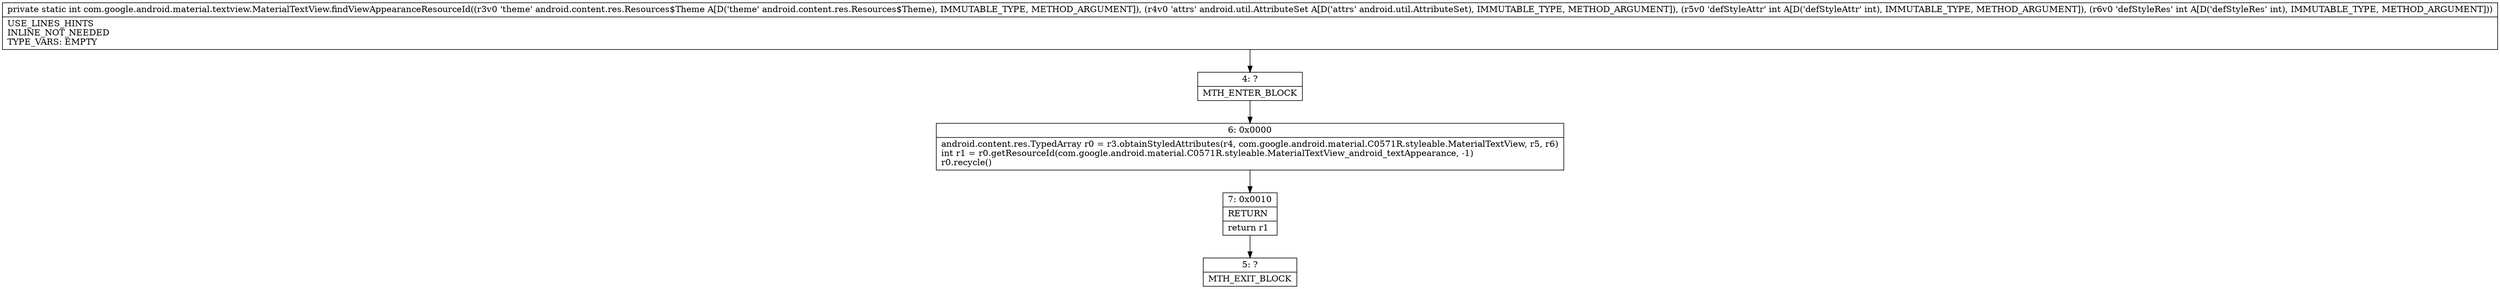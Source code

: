 digraph "CFG forcom.google.android.material.textview.MaterialTextView.findViewAppearanceResourceId(Landroid\/content\/res\/Resources$Theme;Landroid\/util\/AttributeSet;II)I" {
Node_4 [shape=record,label="{4\:\ ?|MTH_ENTER_BLOCK\l}"];
Node_6 [shape=record,label="{6\:\ 0x0000|android.content.res.TypedArray r0 = r3.obtainStyledAttributes(r4, com.google.android.material.C0571R.styleable.MaterialTextView, r5, r6)\lint r1 = r0.getResourceId(com.google.android.material.C0571R.styleable.MaterialTextView_android_textAppearance, \-1)\lr0.recycle()\l}"];
Node_7 [shape=record,label="{7\:\ 0x0010|RETURN\l|return r1\l}"];
Node_5 [shape=record,label="{5\:\ ?|MTH_EXIT_BLOCK\l}"];
MethodNode[shape=record,label="{private static int com.google.android.material.textview.MaterialTextView.findViewAppearanceResourceId((r3v0 'theme' android.content.res.Resources$Theme A[D('theme' android.content.res.Resources$Theme), IMMUTABLE_TYPE, METHOD_ARGUMENT]), (r4v0 'attrs' android.util.AttributeSet A[D('attrs' android.util.AttributeSet), IMMUTABLE_TYPE, METHOD_ARGUMENT]), (r5v0 'defStyleAttr' int A[D('defStyleAttr' int), IMMUTABLE_TYPE, METHOD_ARGUMENT]), (r6v0 'defStyleRes' int A[D('defStyleRes' int), IMMUTABLE_TYPE, METHOD_ARGUMENT]))  | USE_LINES_HINTS\lINLINE_NOT_NEEDED\lTYPE_VARS: EMPTY\l}"];
MethodNode -> Node_4;Node_4 -> Node_6;
Node_6 -> Node_7;
Node_7 -> Node_5;
}

